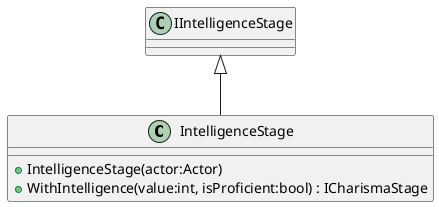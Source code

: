 @startuml
class IntelligenceStage {
    + IntelligenceStage(actor:Actor)
    + WithIntelligence(value:int, isProficient:bool) : ICharismaStage
}
IIntelligenceStage <|-- IntelligenceStage
@enduml
